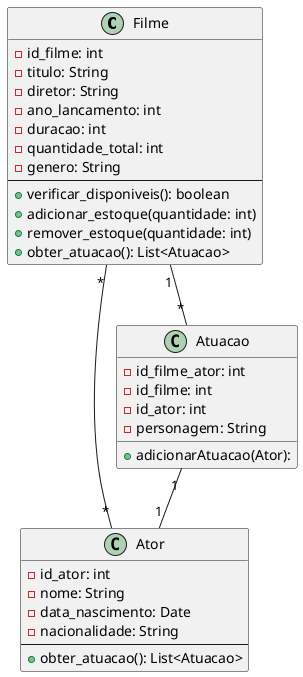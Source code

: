 @startuml
/'
Sistema de Cadastro de Filmes para Locadora
Diagrama de Classes UML
Desenvolvido por: Ricardo e Alexsandro
'/

' Classe principal representando um filme
class Filme {
  - id_filme: int
  ' Título do filme (obrigatório)
  - titulo: String
  - diretor: String
  - ano_lancamento: int
  - duracao: int
  ' Quantidade disponível para locação
  - quantidade_total: int
  - genero: String
  --
  + verificar_disponiveis(): boolean
  + adicionar_estoque(quantidade: int)
  + remover_estoque(quantidade: int)
  + obter_atuacao(): List<Atuacao>
}

' Classe representando atores dos filmes
class Ator {
  - id_ator: int
  - nome: String
  - data_nascimento: Date
  - nacionalidade: String
  --
  + obter_atuacao(): List<Atuacao>
}

' Classe para categorização dos filmes
/'
Classe de associação para resolver
a relação muitos-para-muitos entre
Filme e Ator
'/
class Atuacao{
  - id_filme_ator: int
  - id_filme: int
  - id_ator: int
  - personagem: String
+ adicionarAtuacao(Ator): 
}

' Relações entre as classes
Filme "*" -- "*" Ator 
Atuacao "1" -- "1" Ator
Filme "1" -- "*" Atuacao
@enduml